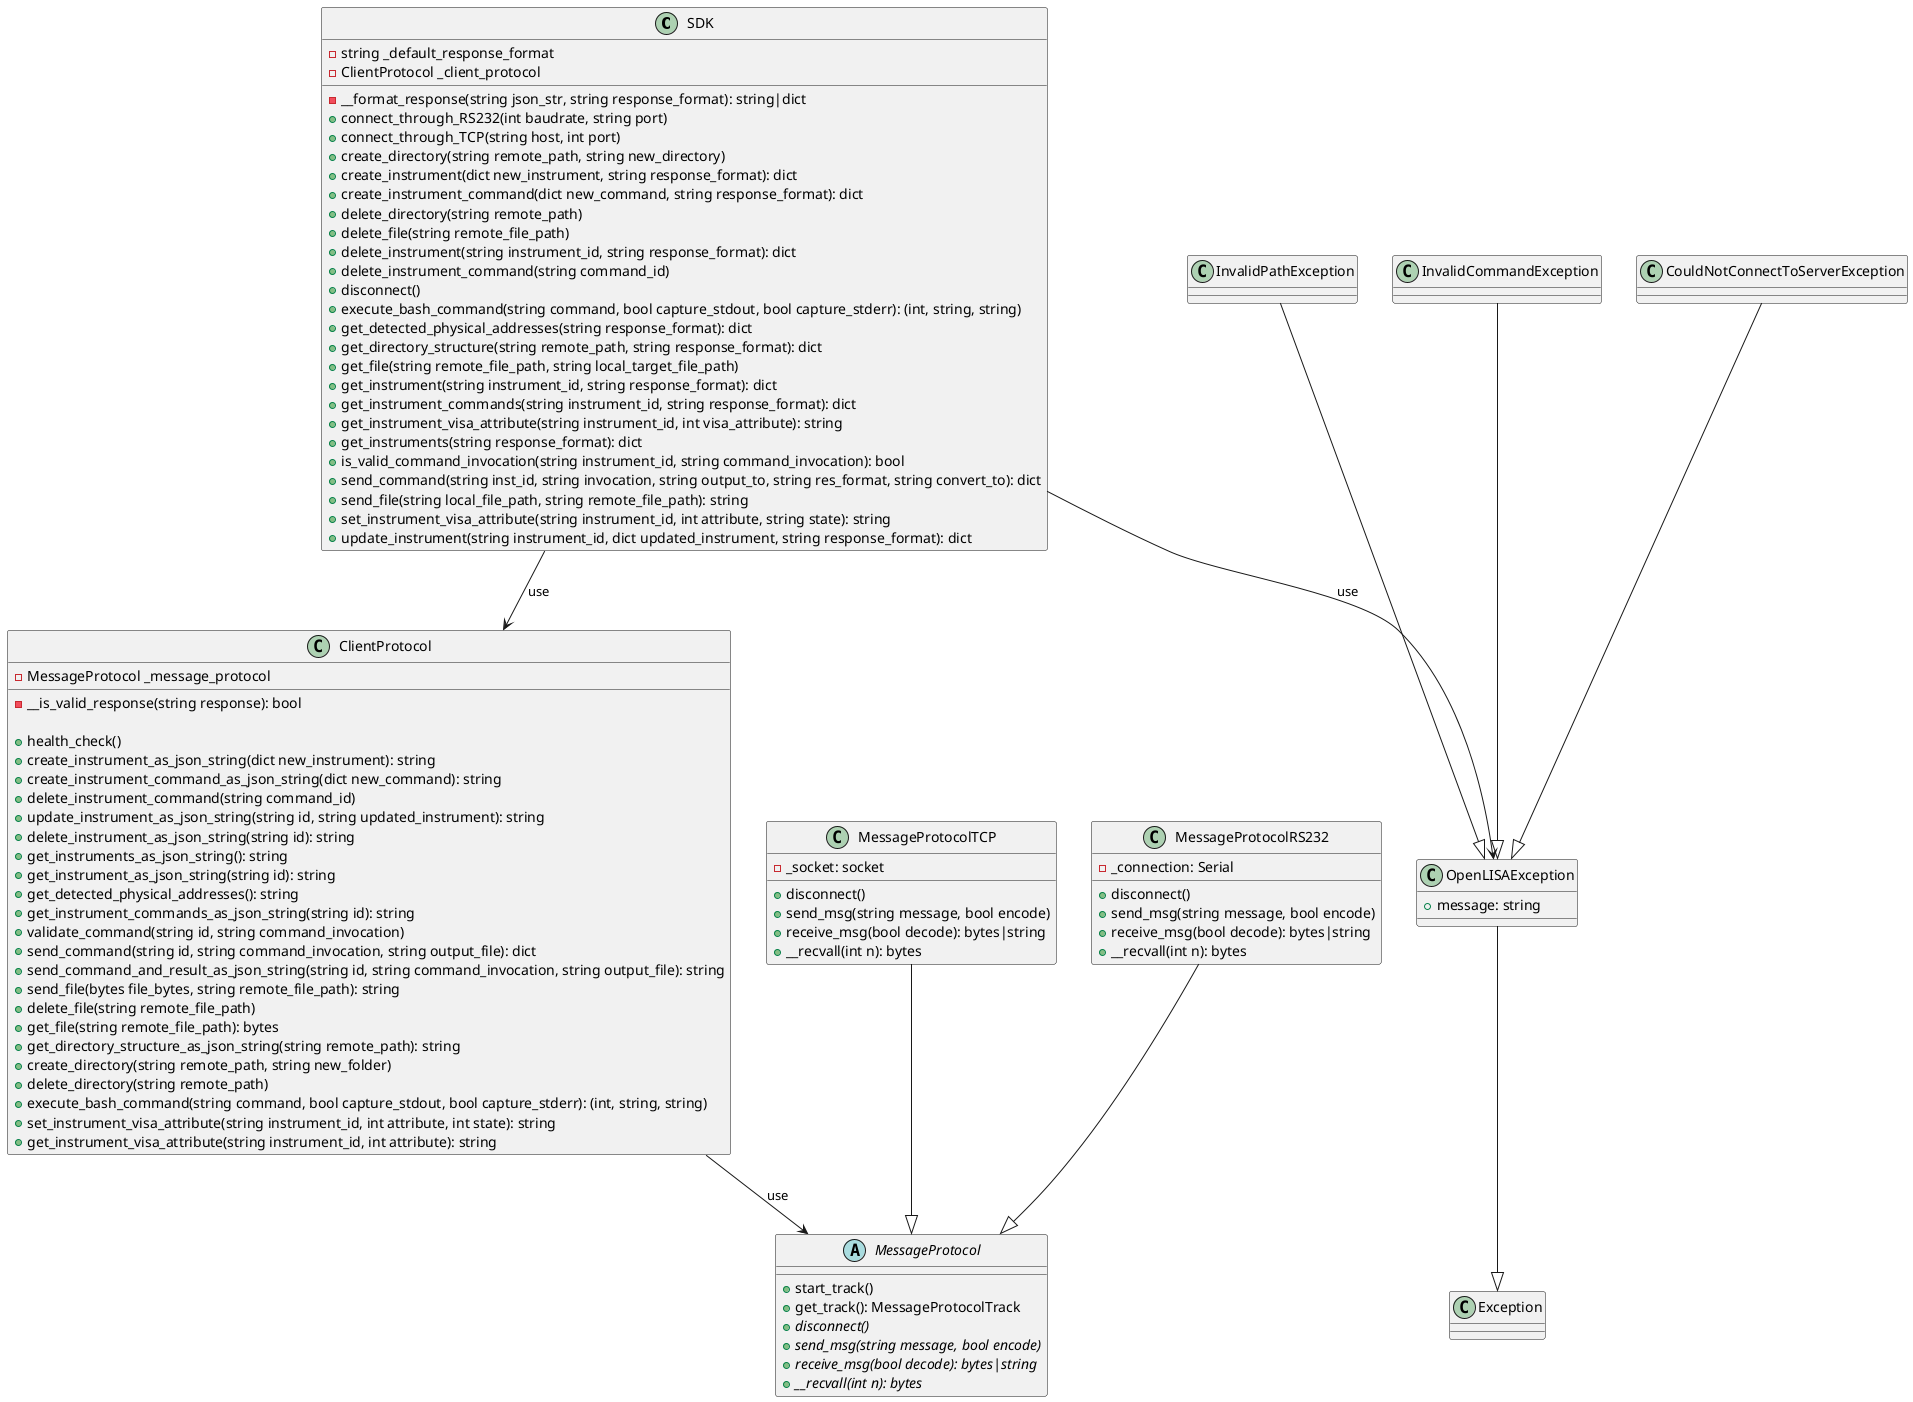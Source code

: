 @startuml
class SDK {
  -string _default_response_format
  -ClientProtocol _client_protocol

  - __format_response(string json_str, string response_format): string|dict
  + connect_through_RS232(int baudrate, string port)
  + connect_through_TCP(string host, int port)
  + create_directory(string remote_path, string new_directory)
  + create_instrument(dict new_instrument, string response_format): dict
  + create_instrument_command(dict new_command, string response_format): dict
  + delete_directory(string remote_path)
  + delete_file(string remote_file_path)
  + delete_instrument(string instrument_id, string response_format): dict
  + delete_instrument_command(string command_id)
  + disconnect()
  + execute_bash_command(string command, bool capture_stdout, bool capture_stderr): (int, string, string)
  + get_detected_physical_addresses(string response_format): dict
  + get_directory_structure(string remote_path, string response_format): dict
  + get_file(string remote_file_path, string local_target_file_path)
  + get_instrument(string instrument_id, string response_format): dict
  + get_instrument_commands(string instrument_id, string response_format): dict
  + get_instrument_visa_attribute(string instrument_id, int visa_attribute): string
  + get_instruments(string response_format): dict
  + is_valid_command_invocation(string instrument_id, string command_invocation): bool
  + send_command(string inst_id, string invocation, string output_to, string res_format, string convert_to): dict
  + send_file(string local_file_path, string remote_file_path): string
  + set_instrument_visa_attribute(string instrument_id, int attribute, string state): string
  + update_instrument(string instrument_id, dict updated_instrument, string response_format): dict
}

class ClientProtocol {
  - MessageProtocol _message_protocol

  - __is_valid_response(string response): bool

  + health_check()
  + create_instrument_as_json_string(dict new_instrument): string
  + create_instrument_command_as_json_string(dict new_command): string
  + delete_instrument_command(string command_id)
  + update_instrument_as_json_string(string id, string updated_instrument): string
  + delete_instrument_as_json_string(string id): string
  + get_instruments_as_json_string(): string
  + get_instrument_as_json_string(string id): string
  + get_detected_physical_addresses(): string
  + get_instrument_commands_as_json_string(string id): string
  + validate_command(string id, string command_invocation)
  + send_command(string id, string command_invocation, string output_file): dict
  + send_command_and_result_as_json_string(string id, string command_invocation, string output_file): string
  + send_file(bytes file_bytes, string remote_file_path): string
  + delete_file(string remote_file_path)
  + get_file(string remote_file_path): bytes
  + get_directory_structure_as_json_string(string remote_path): string
  + create_directory(string remote_path, string new_folder)
  + delete_directory(string remote_path)
  + execute_bash_command(string command, bool capture_stdout, bool capture_stderr): (int, string, string)
  + set_instrument_visa_attribute(string instrument_id, int attribute, int state): string
  + get_instrument_visa_attribute(string instrument_id, int attribute): string
}

SDK --> ClientProtocol: use

class InvalidPathException {}
class InvalidCommandException {}
class CouldNotConnectToServerException {}

class OpenLISAException {
  + message: string
}

class Exception {}

OpenLISAException --|> Exception
InvalidPathException --|> OpenLISAException
InvalidCommandException --|> OpenLISAException
CouldNotConnectToServerException --|> OpenLISAException

SDK --> OpenLISAException: use

abstract class MessageProtocol {
  + start_track()
  + get_track(): MessageProtocolTrack
  + {abstract} disconnect()
  + {abstract} send_msg(string message, bool encode)
  + {abstract} receive_msg(bool decode): bytes|string
  + {abstract} __recvall(int n): bytes
}

class MessageProtocolTCP {
  - _socket: socket

  + disconnect()
  + send_msg(string message, bool encode)
  + receive_msg(bool decode): bytes|string
  + __recvall(int n): bytes
}

class MessageProtocolRS232 {
  - _connection: Serial

  + disconnect()
  + send_msg(string message, bool encode)
  + receive_msg(bool decode): bytes|string
  + __recvall(int n): bytes
}

MessageProtocolTCP --|> MessageProtocol
MessageProtocolRS232 --|> MessageProtocol

ClientProtocol --> MessageProtocol: use

@enduml